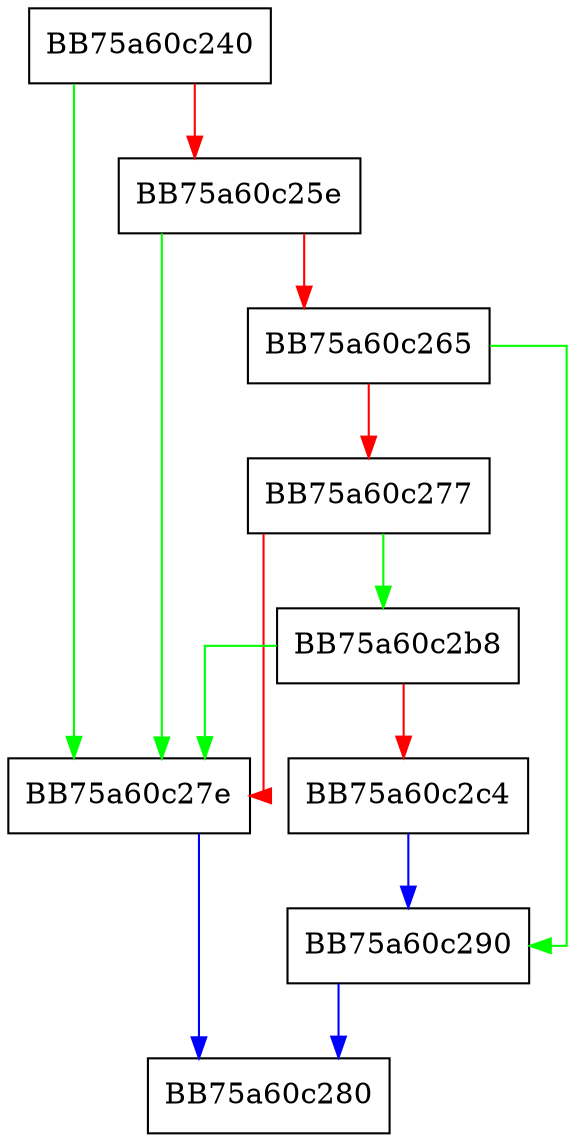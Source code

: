 digraph IsMine {
  node [shape="box"];
  graph [splines=ortho];
  BB75a60c240 -> BB75a60c27e [color="green"];
  BB75a60c240 -> BB75a60c25e [color="red"];
  BB75a60c25e -> BB75a60c27e [color="green"];
  BB75a60c25e -> BB75a60c265 [color="red"];
  BB75a60c265 -> BB75a60c290 [color="green"];
  BB75a60c265 -> BB75a60c277 [color="red"];
  BB75a60c277 -> BB75a60c2b8 [color="green"];
  BB75a60c277 -> BB75a60c27e [color="red"];
  BB75a60c27e -> BB75a60c280 [color="blue"];
  BB75a60c290 -> BB75a60c280 [color="blue"];
  BB75a60c2b8 -> BB75a60c27e [color="green"];
  BB75a60c2b8 -> BB75a60c2c4 [color="red"];
  BB75a60c2c4 -> BB75a60c290 [color="blue"];
}